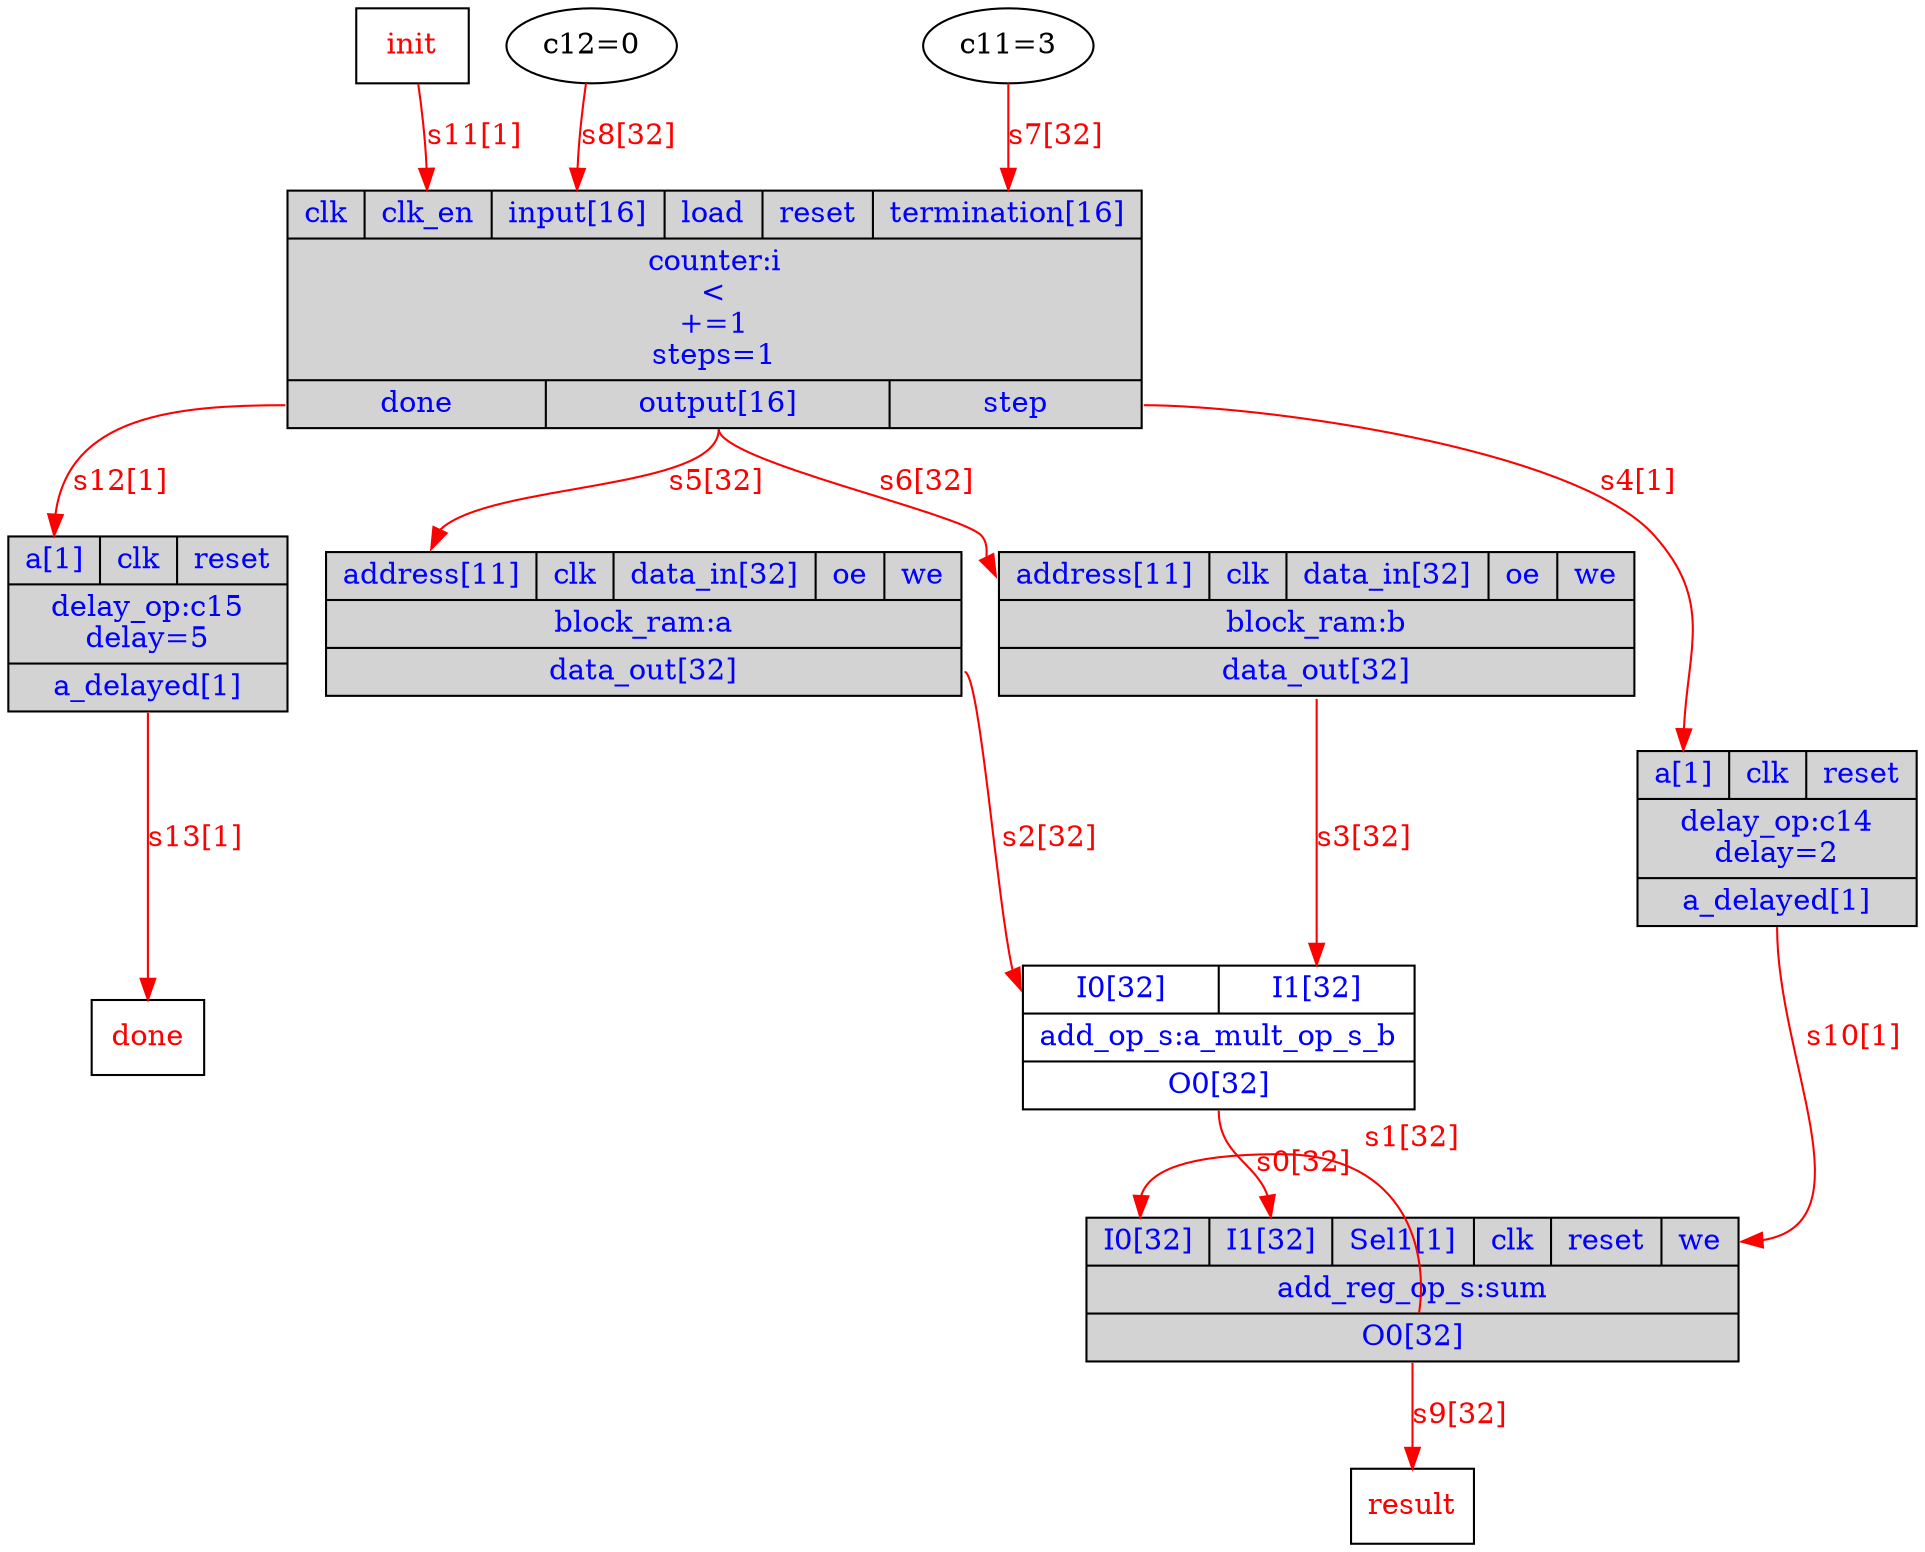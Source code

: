 digraph diagram {
// Components (Nodes) 
"i" [shape=record, fontcolor=blue, style="filled", fillcolor="lightgray", label="{{<clk>clk|<clk_en>clk_en|<input>input[16]|<load>load|<reset>reset|<termination>termination[16]}|counter:i\n\<\n+=1\nsteps=1|{<done>done|<output>output[16]|<step>step}}"]; 
"sum" [shape=record, fontcolor=blue, style="filled", fillcolor="lightgray", label="{{<I0>I0[32]|<I1>I1[32]|<Sel1>Sel1[1]|<clk>clk|<reset>reset|<we>we}|add_reg_op_s:sum|{<O0>O0[32]}}"]; 
"a_mult_op_s_b" [shape=record, fontcolor=blue, label="{{<I0>I0[32]|<I1>I1[32]}|add_op_s:a_mult_op_s_b|{<O0>O0[32]}}"]; 
"a" [shape=record, fontcolor=blue, style="filled", fillcolor="lightgray", label="{{<address>address[11]|<clk>clk|<data_in>data_in[32]|<oe>oe|<we>we}|block_ram:a|{<data_out>data_out[32]}}"]; 
"b" [shape=record, fontcolor=blue, style="filled", fillcolor="lightgray", label="{{<address>address[11]|<clk>clk|<data_in>data_in[32]|<oe>oe|<we>we}|block_ram:b|{<data_out>data_out[32]}}"]; 
"init" [shape=msquare fontcolor=red label="init"]"done" [shape=msquare fontcolor=red label="done"]"c11" [fontcolor=b label="c11=3"]"c12" [fontcolor=b label="c12=0"]"result" [shape=msquare fontcolor=red label="result"]"c14" [shape=record, fontcolor=blue, style="filled", fillcolor="lightgray", label="{{<a>a[1]|<clk>clk|<reset>reset}|delay_op:c14\ndelay=2|{<a_delayed>a_delayed[1]}}"]; 
"c15" [shape=record, fontcolor=blue, style="filled", fillcolor="lightgray", label="{{<a>a[1]|<clk>clk|<reset>reset}|delay_op:c15\ndelay=5|{<a_delayed>a_delayed[1]}}"]; 
// Signals (Edges) 
"a_mult_op_s_b":O0 -> "sum":I1[label="s0[32]" color=red fontcolor=red]; 
"sum":O0 -> "sum":I0[label="s1[32]" color=red fontcolor=red]; 
"a":data_out -> "a_mult_op_s_b":I0[label="s2[32]" color=red fontcolor=red]; 
"b":data_out -> "a_mult_op_s_b":I1[label="s3[32]" color=red fontcolor=red]; 
"i":step -> "c14":a[label="s4[1]" color=red fontcolor=red]; 
"i":output -> "a":address[label="s5[32]" color=red fontcolor=red]; 
"i":output -> "b":address[label="s6[32]" color=red fontcolor=red]; 
"c11":out -> "i":termination[label="s7[32]" color=red fontcolor=red]; 
"c12":out -> "i":input[label="s8[32]" color=red fontcolor=red]; 
"sum":O0 -> "result":in[label="s9[32]" color=red fontcolor=red]; 
"c14":a_delayed -> "sum":we[label="s10[1]" color=red fontcolor=red]; 
"init":out -> "i":clk_en[label="s11[1]" color=red fontcolor=red]; 
"i":done -> "c15":a[label="s12[1]" color=red fontcolor=red]; 
"c15":a_delayed -> "done":in[label="s13[1]" color=red fontcolor=red]; 
}
